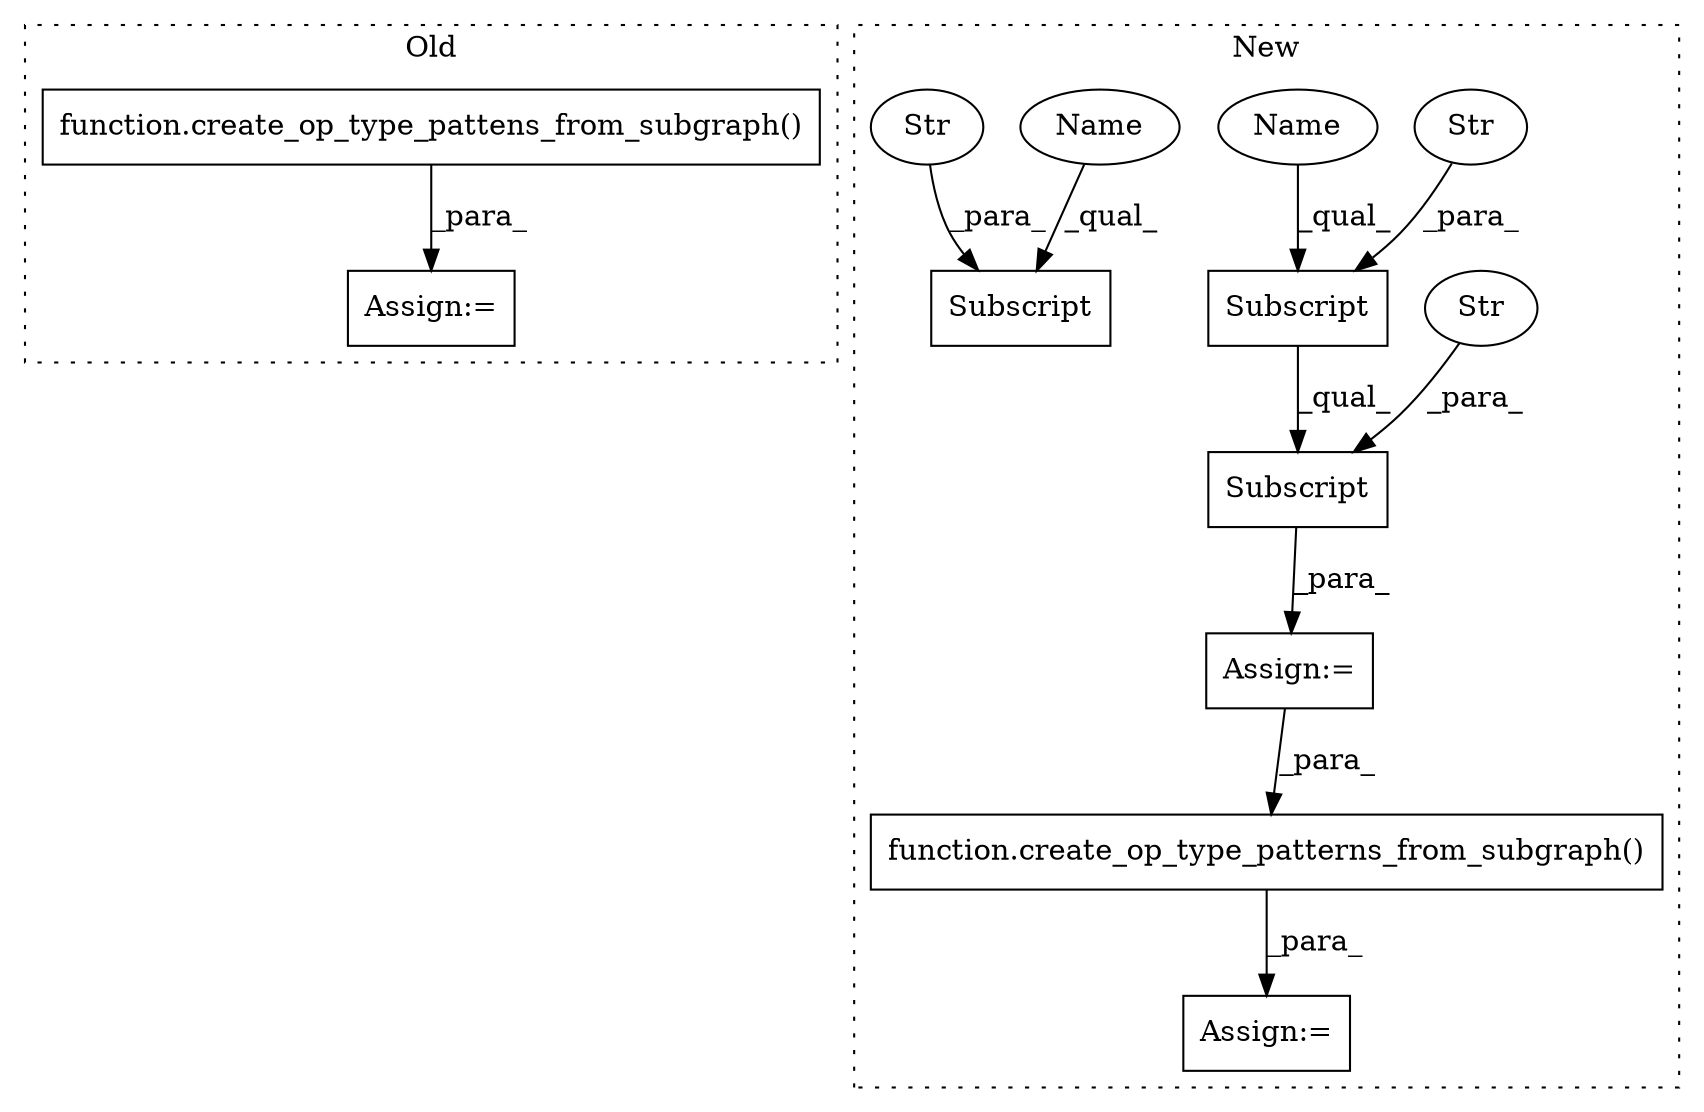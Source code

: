 digraph G {
subgraph cluster0 {
1 [label="function.create_op_type_pattens_from_subgraph()" a="75" s="6081,6129" l="37,1" shape="box"];
7 [label="Assign:=" a="68" s="6078" l="3" shape="box"];
label = "Old";
style="dotted";
}
subgraph cluster1 {
2 [label="function.create_op_type_patterns_from_subgraph()" a="75" s="6497,6546" l="38,1" shape="box"];
3 [label="Assign:=" a="68" s="6148" l="3" shape="box"];
4 [label="Subscript" a="63" s="6151,0" l="68,0" shape="box"];
5 [label="Str" a="66" s="6205" l="13" shape="ellipse"];
6 [label="Assign:=" a="68" s="6494" l="3" shape="box"];
8 [label="Subscript" a="63" s="6151,0" l="53,0" shape="box"];
9 [label="Subscript" a="63" s="6053,0" l="53,0" shape="box"];
10 [label="Str" a="66" s="6173" l="30" shape="ellipse"];
11 [label="Str" a="66" s="6075" l="30" shape="ellipse"];
12 [label="Name" a="87" s="6151" l="21" shape="ellipse"];
13 [label="Name" a="87" s="6053" l="21" shape="ellipse"];
label = "New";
style="dotted";
}
1 -> 7 [label="_para_"];
2 -> 6 [label="_para_"];
3 -> 2 [label="_para_"];
4 -> 3 [label="_para_"];
5 -> 4 [label="_para_"];
8 -> 4 [label="_qual_"];
10 -> 8 [label="_para_"];
11 -> 9 [label="_para_"];
12 -> 8 [label="_qual_"];
13 -> 9 [label="_qual_"];
}